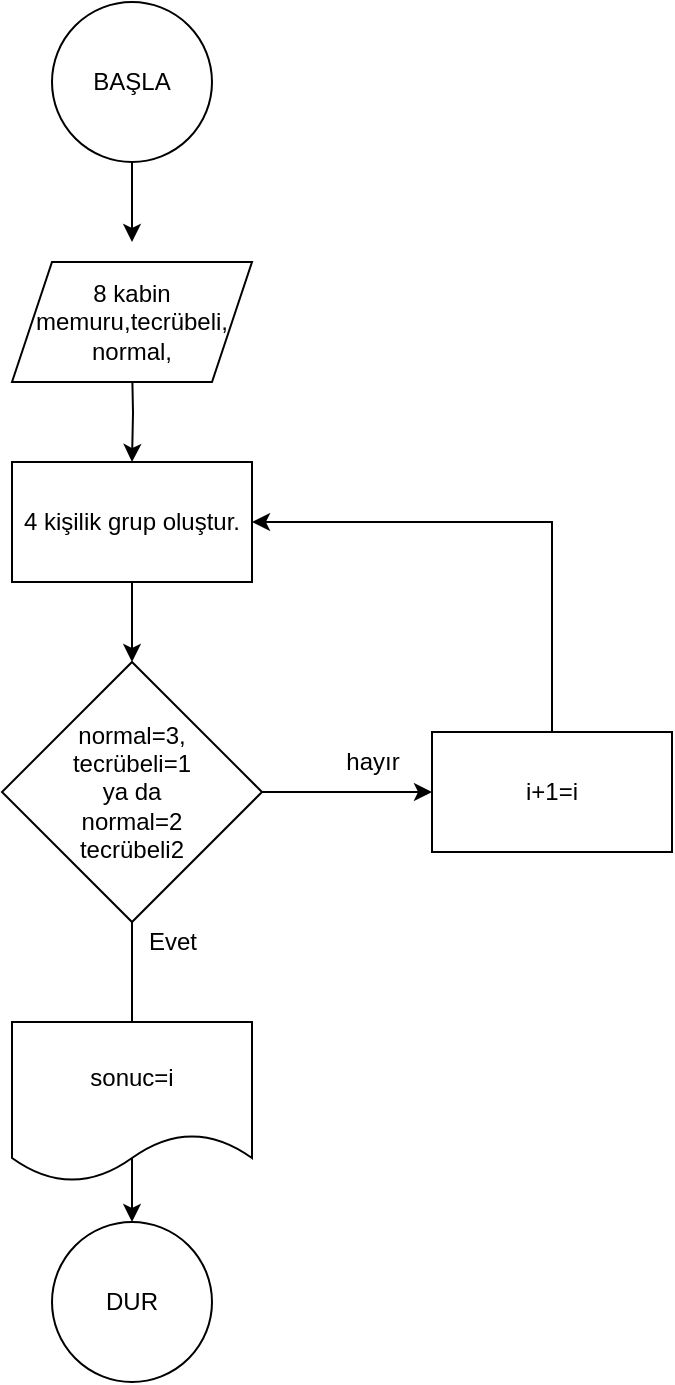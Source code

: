 <mxfile version="14.9.6" type="device"><diagram id="-x-nSP0M3MWqlM0ZhDoG" name="Page-1"><mxGraphModel dx="1086" dy="806" grid="1" gridSize="10" guides="1" tooltips="1" connect="1" arrows="1" fold="1" page="1" pageScale="1" pageWidth="827" pageHeight="1169" math="0" shadow="0"><root><mxCell id="0"/><mxCell id="1" parent="0"/><mxCell id="SnueiqMoCJv8odbK7ZeJ-4" value="" style="edgeStyle=orthogonalEdgeStyle;rounded=0;orthogonalLoop=1;jettySize=auto;html=1;" parent="1" source="SnueiqMoCJv8odbK7ZeJ-1" edge="1"><mxGeometry relative="1" as="geometry"><mxPoint x="390" y="220" as="targetPoint"/></mxGeometry></mxCell><mxCell id="SnueiqMoCJv8odbK7ZeJ-1" value="BAŞLA" style="ellipse;whiteSpace=wrap;html=1;aspect=fixed;" parent="1" vertex="1"><mxGeometry x="350" y="100" width="80" height="80" as="geometry"/></mxCell><mxCell id="SnueiqMoCJv8odbK7ZeJ-2" value="DUR" style="ellipse;whiteSpace=wrap;html=1;aspect=fixed;" parent="1" vertex="1"><mxGeometry x="350" y="710" width="80" height="80" as="geometry"/></mxCell><mxCell id="SnueiqMoCJv8odbK7ZeJ-6" value="" style="edgeStyle=orthogonalEdgeStyle;rounded=0;orthogonalLoop=1;jettySize=auto;html=1;" parent="1" target="SnueiqMoCJv8odbK7ZeJ-5" edge="1"><mxGeometry relative="1" as="geometry"><mxPoint x="390" y="280" as="sourcePoint"/></mxGeometry></mxCell><mxCell id="SnueiqMoCJv8odbK7ZeJ-8" value="" style="edgeStyle=orthogonalEdgeStyle;rounded=0;orthogonalLoop=1;jettySize=auto;html=1;" parent="1" source="SnueiqMoCJv8odbK7ZeJ-5" target="SnueiqMoCJv8odbK7ZeJ-7" edge="1"><mxGeometry relative="1" as="geometry"/></mxCell><mxCell id="SnueiqMoCJv8odbK7ZeJ-5" value="4 kişilik grup oluştur." style="rounded=0;whiteSpace=wrap;html=1;" parent="1" vertex="1"><mxGeometry x="330" y="330" width="120" height="60" as="geometry"/></mxCell><mxCell id="SnueiqMoCJv8odbK7ZeJ-9" value="" style="edgeStyle=orthogonalEdgeStyle;rounded=0;orthogonalLoop=1;jettySize=auto;html=1;" parent="1" source="SnueiqMoCJv8odbK7ZeJ-7" target="SnueiqMoCJv8odbK7ZeJ-2" edge="1"><mxGeometry relative="1" as="geometry"/></mxCell><mxCell id="SnueiqMoCJv8odbK7ZeJ-15" value="" style="edgeStyle=orthogonalEdgeStyle;rounded=0;orthogonalLoop=1;jettySize=auto;html=1;" parent="1" source="SnueiqMoCJv8odbK7ZeJ-7" target="SnueiqMoCJv8odbK7ZeJ-14" edge="1"><mxGeometry relative="1" as="geometry"/></mxCell><mxCell id="SnueiqMoCJv8odbK7ZeJ-7" value="normal=3,&lt;br&gt;tecrübeli=1&lt;br&gt;ya da&lt;br&gt;normal=2&lt;br&gt;tecrübeli2" style="rhombus;whiteSpace=wrap;html=1;" parent="1" vertex="1"><mxGeometry x="325" y="430" width="130" height="130" as="geometry"/></mxCell><mxCell id="SnueiqMoCJv8odbK7ZeJ-10" value="Evet" style="text;html=1;align=center;verticalAlign=middle;resizable=0;points=[];autosize=1;strokeColor=none;" parent="1" vertex="1"><mxGeometry x="390" y="560" width="40" height="20" as="geometry"/></mxCell><mxCell id="SnueiqMoCJv8odbK7ZeJ-17" style="edgeStyle=orthogonalEdgeStyle;rounded=0;orthogonalLoop=1;jettySize=auto;html=1;entryX=1;entryY=0.5;entryDx=0;entryDy=0;" parent="1" source="SnueiqMoCJv8odbK7ZeJ-14" target="SnueiqMoCJv8odbK7ZeJ-5" edge="1"><mxGeometry relative="1" as="geometry"><Array as="points"><mxPoint x="600" y="360"/></Array></mxGeometry></mxCell><mxCell id="SnueiqMoCJv8odbK7ZeJ-14" value="i+1=i" style="whiteSpace=wrap;html=1;" parent="1" vertex="1"><mxGeometry x="540" y="465" width="120" height="60" as="geometry"/></mxCell><mxCell id="SnueiqMoCJv8odbK7ZeJ-16" value="hayır" style="text;html=1;align=center;verticalAlign=middle;resizable=0;points=[];autosize=1;strokeColor=none;" parent="1" vertex="1"><mxGeometry x="490" y="470" width="40" height="20" as="geometry"/></mxCell><mxCell id="SnueiqMoCJv8odbK7ZeJ-18" value="sonuc=i" style="shape=document;whiteSpace=wrap;html=1;boundedLbl=1;" parent="1" vertex="1"><mxGeometry x="330" y="610" width="120" height="80" as="geometry"/></mxCell><mxCell id="Sy6RusGXPD9aH6vo9Rgn-1" value="&lt;span&gt;8 kabin memuru,tecrübeli,&lt;/span&gt;&lt;br&gt;&lt;span&gt;normal,&lt;/span&gt;" style="shape=parallelogram;perimeter=parallelogramPerimeter;whiteSpace=wrap;html=1;fixedSize=1;" vertex="1" parent="1"><mxGeometry x="330" y="230" width="120" height="60" as="geometry"/></mxCell></root></mxGraphModel></diagram></mxfile>